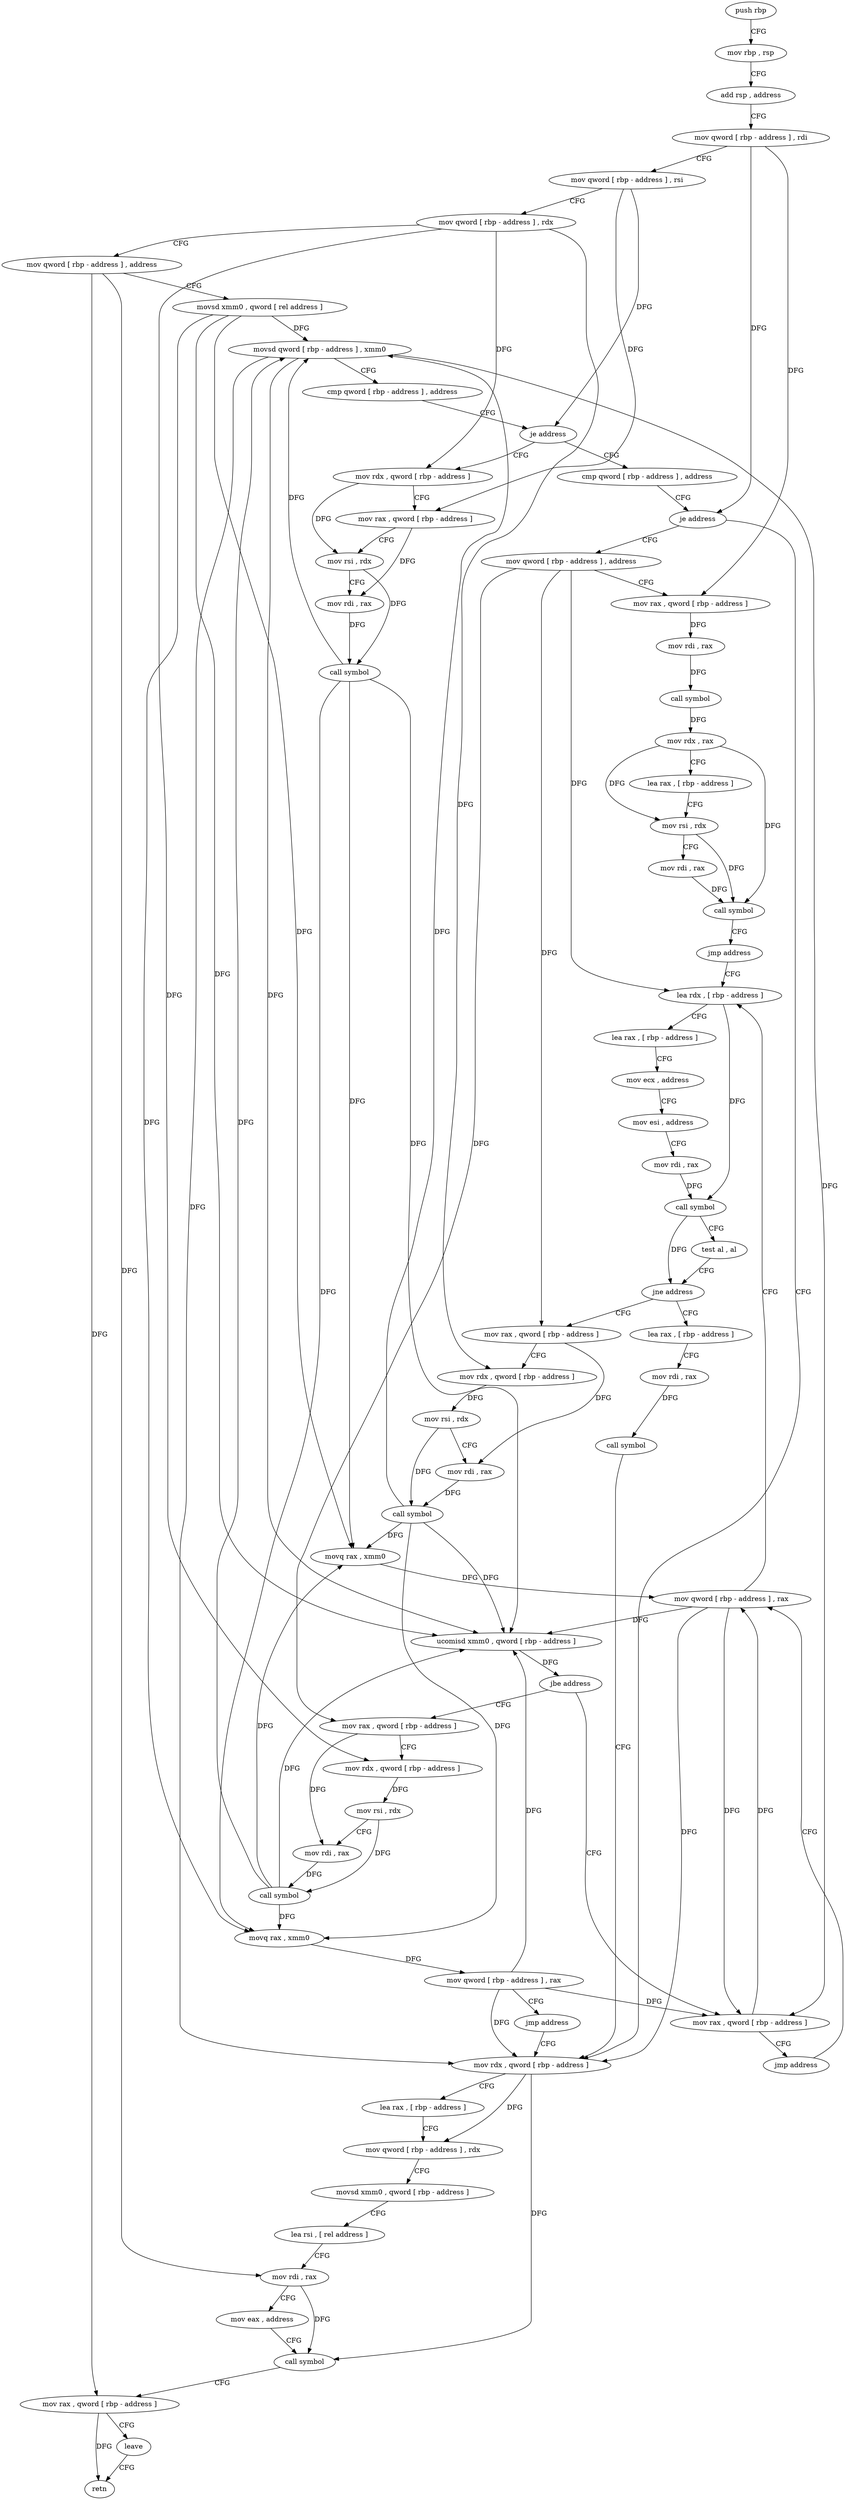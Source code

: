 digraph "func" {
"189805" [label = "push rbp" ]
"189806" [label = "mov rbp , rsp" ]
"189809" [label = "add rsp , address" ]
"189813" [label = "mov qword [ rbp - address ] , rdi" ]
"189817" [label = "mov qword [ rbp - address ] , rsi" ]
"189821" [label = "mov qword [ rbp - address ] , rdx" ]
"189825" [label = "mov qword [ rbp - address ] , address" ]
"189833" [label = "movsd xmm0 , qword [ rel address ]" ]
"189841" [label = "movsd qword [ rbp - address ] , xmm0" ]
"189846" [label = "cmp qword [ rbp - address ] , address" ]
"189851" [label = "je address" ]
"189886" [label = "cmp qword [ rbp - address ] , address" ]
"189853" [label = "mov rdx , qword [ rbp - address ]" ]
"189891" [label = "je address" ]
"190039" [label = "mov rdx , qword [ rbp - address ]" ]
"189897" [label = "mov qword [ rbp - address ] , address" ]
"189857" [label = "mov rax , qword [ rbp - address ]" ]
"189861" [label = "mov rsi , rdx" ]
"189864" [label = "mov rdi , rax" ]
"189867" [label = "call symbol" ]
"189872" [label = "movq rax , xmm0" ]
"189877" [label = "mov qword [ rbp - address ] , rax" ]
"189881" [label = "jmp address" ]
"190043" [label = "lea rax , [ rbp - address ]" ]
"190047" [label = "mov qword [ rbp - address ] , rdx" ]
"190051" [label = "movsd xmm0 , qword [ rbp - address ]" ]
"190056" [label = "lea rsi , [ rel address ]" ]
"190063" [label = "mov rdi , rax" ]
"190066" [label = "mov eax , address" ]
"190071" [label = "call symbol" ]
"190076" [label = "mov rax , qword [ rbp - address ]" ]
"190080" [label = "leave" ]
"190081" [label = "retn" ]
"189905" [label = "mov rax , qword [ rbp - address ]" ]
"189909" [label = "mov rdi , rax" ]
"189912" [label = "call symbol" ]
"189917" [label = "mov rdx , rax" ]
"189920" [label = "lea rax , [ rbp - address ]" ]
"189924" [label = "mov rsi , rdx" ]
"189927" [label = "mov rdi , rax" ]
"189930" [label = "call symbol" ]
"189935" [label = "jmp address" ]
"189997" [label = "lea rdx , [ rbp - address ]" ]
"190001" [label = "lea rax , [ rbp - address ]" ]
"190005" [label = "mov ecx , address" ]
"190010" [label = "mov esi , address" ]
"190015" [label = "mov rdi , rax" ]
"190018" [label = "call symbol" ]
"190023" [label = "test al , al" ]
"190025" [label = "jne address" ]
"189937" [label = "mov rax , qword [ rbp - address ]" ]
"190027" [label = "lea rax , [ rbp - address ]" ]
"189941" [label = "mov rdx , qword [ rbp - address ]" ]
"189945" [label = "mov rsi , rdx" ]
"189948" [label = "mov rdi , rax" ]
"189951" [label = "call symbol" ]
"189956" [label = "ucomisd xmm0 , qword [ rbp - address ]" ]
"189961" [label = "jbe address" ]
"189969" [label = "mov rax , qword [ rbp - address ]" ]
"189963" [label = "mov rax , qword [ rbp - address ]" ]
"190031" [label = "mov rdi , rax" ]
"190034" [label = "call symbol" ]
"189973" [label = "mov rdx , qword [ rbp - address ]" ]
"189977" [label = "mov rsi , rdx" ]
"189980" [label = "mov rdi , rax" ]
"189983" [label = "call symbol" ]
"189988" [label = "movq rax , xmm0" ]
"189993" [label = "mov qword [ rbp - address ] , rax" ]
"189967" [label = "jmp address" ]
"189805" -> "189806" [ label = "CFG" ]
"189806" -> "189809" [ label = "CFG" ]
"189809" -> "189813" [ label = "CFG" ]
"189813" -> "189817" [ label = "CFG" ]
"189813" -> "189891" [ label = "DFG" ]
"189813" -> "189905" [ label = "DFG" ]
"189817" -> "189821" [ label = "CFG" ]
"189817" -> "189851" [ label = "DFG" ]
"189817" -> "189857" [ label = "DFG" ]
"189821" -> "189825" [ label = "CFG" ]
"189821" -> "189853" [ label = "DFG" ]
"189821" -> "189941" [ label = "DFG" ]
"189821" -> "189973" [ label = "DFG" ]
"189825" -> "189833" [ label = "CFG" ]
"189825" -> "190076" [ label = "DFG" ]
"189825" -> "190063" [ label = "DFG" ]
"189833" -> "189841" [ label = "DFG" ]
"189833" -> "189872" [ label = "DFG" ]
"189833" -> "189956" [ label = "DFG" ]
"189833" -> "189988" [ label = "DFG" ]
"189841" -> "189846" [ label = "CFG" ]
"189841" -> "190039" [ label = "DFG" ]
"189841" -> "189956" [ label = "DFG" ]
"189841" -> "189963" [ label = "DFG" ]
"189846" -> "189851" [ label = "CFG" ]
"189851" -> "189886" [ label = "CFG" ]
"189851" -> "189853" [ label = "CFG" ]
"189886" -> "189891" [ label = "CFG" ]
"189853" -> "189857" [ label = "CFG" ]
"189853" -> "189861" [ label = "DFG" ]
"189891" -> "190039" [ label = "CFG" ]
"189891" -> "189897" [ label = "CFG" ]
"190039" -> "190043" [ label = "CFG" ]
"190039" -> "190047" [ label = "DFG" ]
"190039" -> "190071" [ label = "DFG" ]
"189897" -> "189905" [ label = "CFG" ]
"189897" -> "189937" [ label = "DFG" ]
"189897" -> "189969" [ label = "DFG" ]
"189897" -> "189997" [ label = "DFG" ]
"189857" -> "189861" [ label = "CFG" ]
"189857" -> "189864" [ label = "DFG" ]
"189861" -> "189864" [ label = "CFG" ]
"189861" -> "189867" [ label = "DFG" ]
"189864" -> "189867" [ label = "DFG" ]
"189867" -> "189872" [ label = "DFG" ]
"189867" -> "189841" [ label = "DFG" ]
"189867" -> "189956" [ label = "DFG" ]
"189867" -> "189988" [ label = "DFG" ]
"189872" -> "189877" [ label = "DFG" ]
"189877" -> "189881" [ label = "CFG" ]
"189877" -> "190039" [ label = "DFG" ]
"189877" -> "189956" [ label = "DFG" ]
"189877" -> "189963" [ label = "DFG" ]
"189881" -> "190039" [ label = "CFG" ]
"190043" -> "190047" [ label = "CFG" ]
"190047" -> "190051" [ label = "CFG" ]
"190051" -> "190056" [ label = "CFG" ]
"190056" -> "190063" [ label = "CFG" ]
"190063" -> "190066" [ label = "CFG" ]
"190063" -> "190071" [ label = "DFG" ]
"190066" -> "190071" [ label = "CFG" ]
"190071" -> "190076" [ label = "CFG" ]
"190076" -> "190080" [ label = "CFG" ]
"190076" -> "190081" [ label = "DFG" ]
"190080" -> "190081" [ label = "CFG" ]
"189905" -> "189909" [ label = "DFG" ]
"189909" -> "189912" [ label = "DFG" ]
"189912" -> "189917" [ label = "DFG" ]
"189917" -> "189920" [ label = "CFG" ]
"189917" -> "189924" [ label = "DFG" ]
"189917" -> "189930" [ label = "DFG" ]
"189920" -> "189924" [ label = "CFG" ]
"189924" -> "189927" [ label = "CFG" ]
"189924" -> "189930" [ label = "DFG" ]
"189927" -> "189930" [ label = "DFG" ]
"189930" -> "189935" [ label = "CFG" ]
"189935" -> "189997" [ label = "CFG" ]
"189997" -> "190001" [ label = "CFG" ]
"189997" -> "190018" [ label = "DFG" ]
"190001" -> "190005" [ label = "CFG" ]
"190005" -> "190010" [ label = "CFG" ]
"190010" -> "190015" [ label = "CFG" ]
"190015" -> "190018" [ label = "DFG" ]
"190018" -> "190023" [ label = "CFG" ]
"190018" -> "190025" [ label = "DFG" ]
"190023" -> "190025" [ label = "CFG" ]
"190025" -> "189937" [ label = "CFG" ]
"190025" -> "190027" [ label = "CFG" ]
"189937" -> "189941" [ label = "CFG" ]
"189937" -> "189948" [ label = "DFG" ]
"190027" -> "190031" [ label = "CFG" ]
"189941" -> "189945" [ label = "DFG" ]
"189945" -> "189948" [ label = "CFG" ]
"189945" -> "189951" [ label = "DFG" ]
"189948" -> "189951" [ label = "DFG" ]
"189951" -> "189956" [ label = "DFG" ]
"189951" -> "189841" [ label = "DFG" ]
"189951" -> "189872" [ label = "DFG" ]
"189951" -> "189988" [ label = "DFG" ]
"189956" -> "189961" [ label = "DFG" ]
"189961" -> "189969" [ label = "CFG" ]
"189961" -> "189963" [ label = "CFG" ]
"189969" -> "189973" [ label = "CFG" ]
"189969" -> "189980" [ label = "DFG" ]
"189963" -> "189967" [ label = "CFG" ]
"189963" -> "189993" [ label = "DFG" ]
"190031" -> "190034" [ label = "DFG" ]
"190034" -> "190039" [ label = "CFG" ]
"189973" -> "189977" [ label = "DFG" ]
"189977" -> "189980" [ label = "CFG" ]
"189977" -> "189983" [ label = "DFG" ]
"189980" -> "189983" [ label = "DFG" ]
"189983" -> "189988" [ label = "DFG" ]
"189983" -> "189841" [ label = "DFG" ]
"189983" -> "189872" [ label = "DFG" ]
"189983" -> "189956" [ label = "DFG" ]
"189988" -> "189993" [ label = "DFG" ]
"189993" -> "189997" [ label = "CFG" ]
"189993" -> "190039" [ label = "DFG" ]
"189993" -> "189956" [ label = "DFG" ]
"189993" -> "189963" [ label = "DFG" ]
"189967" -> "189993" [ label = "CFG" ]
}
